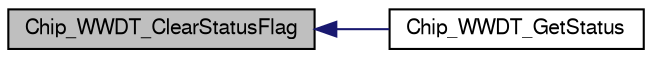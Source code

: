 digraph "Chip_WWDT_ClearStatusFlag"
{
  edge [fontname="FreeSans",fontsize="10",labelfontname="FreeSans",labelfontsize="10"];
  node [fontname="FreeSans",fontsize="10",shape=record];
  rankdir="LR";
  Node1 [label="Chip_WWDT_ClearStatusFlag",height=0.2,width=0.4,color="black", fillcolor="grey75", style="filled", fontcolor="black"];
  Node1 -> Node2 [dir="back",color="midnightblue",fontsize="10",style="solid"];
  Node2 [label="Chip_WWDT_GetStatus",height=0.2,width=0.4,color="black", fillcolor="white", style="filled",URL="$group__WWDT__17XX__40XX.html#ga9e5a34151326049c5485bb20c9f36fee",tooltip="Read WWDT status flag. "];
}

